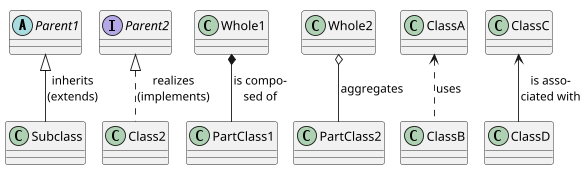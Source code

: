 @startuml
!pragma layout smetana
'https://plantuml.com/class-diagram

scale 0.9

abstract class Parent1
Parent1 <|-- Subclass    : inherits\n(extends)

interface Parent2
Parent2 <|.. Class2      : realizes\n(implements)

Whole1  *--  PartClass1  : is compo-\nsed of

Whole2  o--  PartClass2  : aggregates

ClassA  <..  ClassB      : uses

ClassC  <--  ClassD      : is asso-\nciated with

@enduml